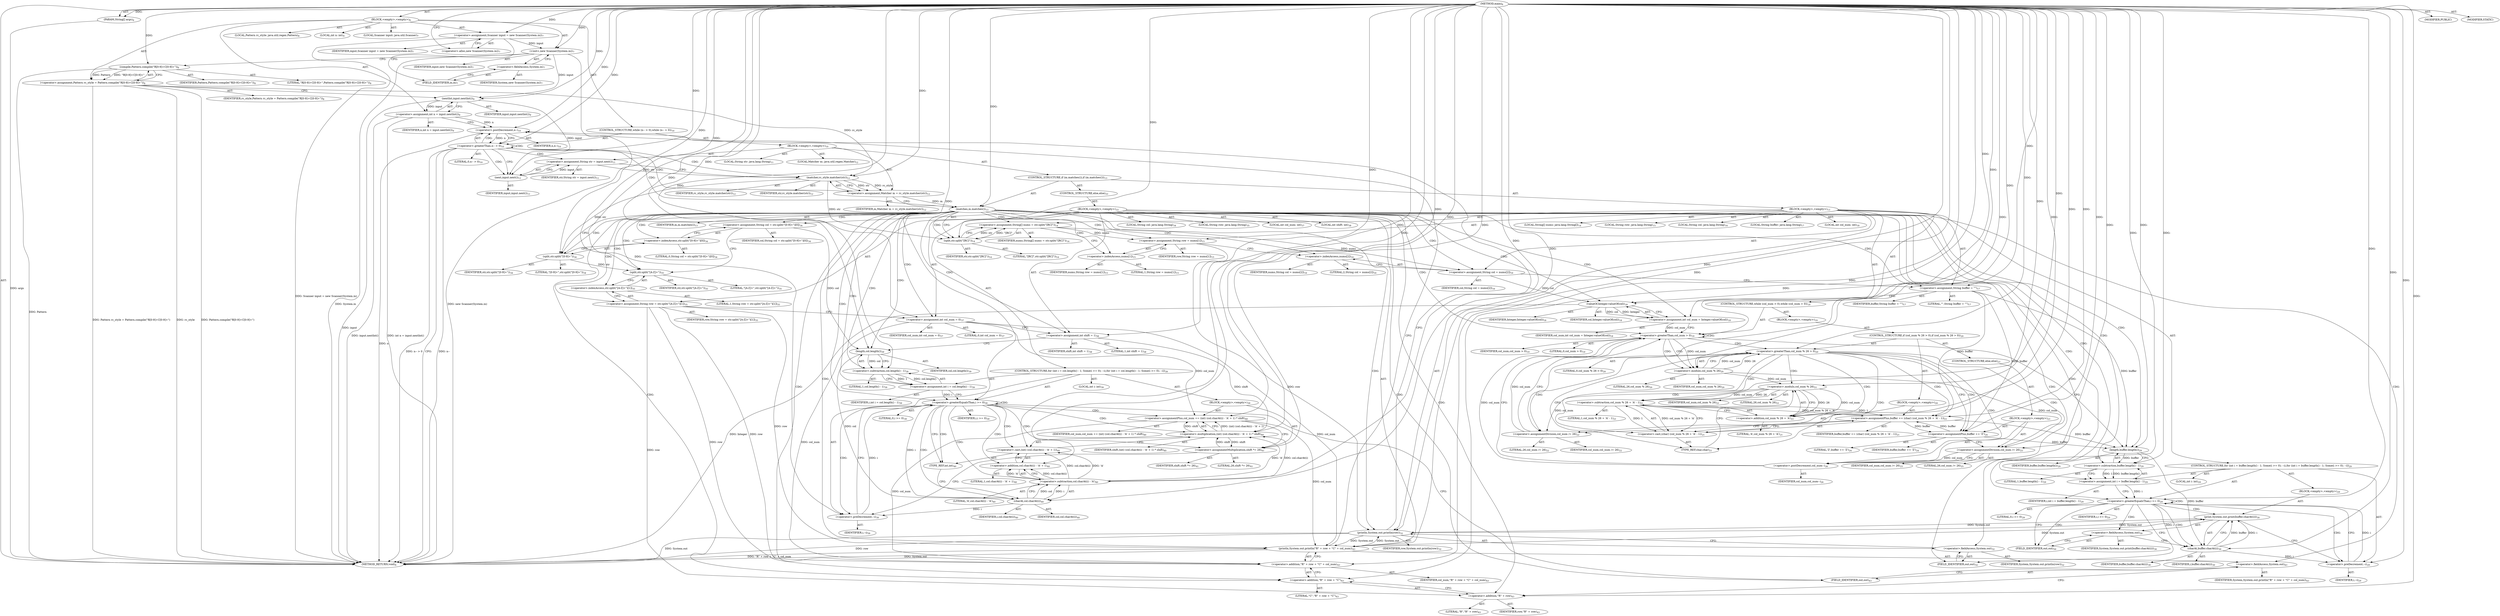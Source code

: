 digraph "main" {  
"19" [label = <(METHOD,main)<SUB>6</SUB>> ]
"20" [label = <(PARAM,String[] args)<SUB>6</SUB>> ]
"21" [label = <(BLOCK,&lt;empty&gt;,&lt;empty&gt;)<SUB>6</SUB>> ]
"4" [label = <(LOCAL,Scanner input: java.util.Scanner)<SUB>7</SUB>> ]
"22" [label = <(&lt;operator&gt;.assignment,Scanner input = new Scanner(System.in))<SUB>7</SUB>> ]
"23" [label = <(IDENTIFIER,input,Scanner input = new Scanner(System.in))<SUB>7</SUB>> ]
"24" [label = <(&lt;operator&gt;.alloc,new Scanner(System.in))<SUB>7</SUB>> ]
"25" [label = <(&lt;init&gt;,new Scanner(System.in))<SUB>7</SUB>> ]
"3" [label = <(IDENTIFIER,input,new Scanner(System.in))<SUB>7</SUB>> ]
"26" [label = <(&lt;operator&gt;.fieldAccess,System.in)<SUB>7</SUB>> ]
"27" [label = <(IDENTIFIER,System,new Scanner(System.in))<SUB>7</SUB>> ]
"28" [label = <(FIELD_IDENTIFIER,in,in)<SUB>7</SUB>> ]
"29" [label = <(LOCAL,Pattern rc_style: java.util.regex.Pattern)<SUB>8</SUB>> ]
"30" [label = <(&lt;operator&gt;.assignment,Pattern rc_style = Pattern.compile(&quot;R[0-9]+C[0-9]+&quot;))<SUB>8</SUB>> ]
"31" [label = <(IDENTIFIER,rc_style,Pattern rc_style = Pattern.compile(&quot;R[0-9]+C[0-9]+&quot;))<SUB>8</SUB>> ]
"32" [label = <(compile,Pattern.compile(&quot;R[0-9]+C[0-9]+&quot;))<SUB>8</SUB>> ]
"33" [label = <(IDENTIFIER,Pattern,Pattern.compile(&quot;R[0-9]+C[0-9]+&quot;))<SUB>8</SUB>> ]
"34" [label = <(LITERAL,&quot;R[0-9]+C[0-9]+&quot;,Pattern.compile(&quot;R[0-9]+C[0-9]+&quot;))<SUB>8</SUB>> ]
"35" [label = <(LOCAL,int n: int)<SUB>9</SUB>> ]
"36" [label = <(&lt;operator&gt;.assignment,int n = input.nextInt())<SUB>9</SUB>> ]
"37" [label = <(IDENTIFIER,n,int n = input.nextInt())<SUB>9</SUB>> ]
"38" [label = <(nextInt,input.nextInt())<SUB>9</SUB>> ]
"39" [label = <(IDENTIFIER,input,input.nextInt())<SUB>9</SUB>> ]
"40" [label = <(CONTROL_STRUCTURE,while (n-- &gt; 0),while (n-- &gt; 0))<SUB>10</SUB>> ]
"41" [label = <(&lt;operator&gt;.greaterThan,n-- &gt; 0)<SUB>10</SUB>> ]
"42" [label = <(&lt;operator&gt;.postDecrement,n--)<SUB>10</SUB>> ]
"43" [label = <(IDENTIFIER,n,n--)<SUB>10</SUB>> ]
"44" [label = <(LITERAL,0,n-- &gt; 0)<SUB>10</SUB>> ]
"45" [label = <(BLOCK,&lt;empty&gt;,&lt;empty&gt;)<SUB>10</SUB>> ]
"46" [label = <(LOCAL,String str: java.lang.String)<SUB>11</SUB>> ]
"47" [label = <(&lt;operator&gt;.assignment,String str = input.next())<SUB>11</SUB>> ]
"48" [label = <(IDENTIFIER,str,String str = input.next())<SUB>11</SUB>> ]
"49" [label = <(next,input.next())<SUB>11</SUB>> ]
"50" [label = <(IDENTIFIER,input,input.next())<SUB>11</SUB>> ]
"51" [label = <(LOCAL,Matcher m: java.util.regex.Matcher)<SUB>12</SUB>> ]
"52" [label = <(&lt;operator&gt;.assignment,Matcher m = rc_style.matcher(str))<SUB>12</SUB>> ]
"53" [label = <(IDENTIFIER,m,Matcher m = rc_style.matcher(str))<SUB>12</SUB>> ]
"54" [label = <(matcher,rc_style.matcher(str))<SUB>12</SUB>> ]
"55" [label = <(IDENTIFIER,rc_style,rc_style.matcher(str))<SUB>12</SUB>> ]
"56" [label = <(IDENTIFIER,str,rc_style.matcher(str))<SUB>12</SUB>> ]
"57" [label = <(CONTROL_STRUCTURE,if (m.matches()),if (m.matches()))<SUB>13</SUB>> ]
"58" [label = <(matches,m.matches())<SUB>13</SUB>> ]
"59" [label = <(IDENTIFIER,m,m.matches())<SUB>13</SUB>> ]
"60" [label = <(BLOCK,&lt;empty&gt;,&lt;empty&gt;)<SUB>13</SUB>> ]
"61" [label = <(LOCAL,String[] nums: java.lang.String[])<SUB>14</SUB>> ]
"62" [label = <(&lt;operator&gt;.assignment,String[] nums = str.split(&quot;[RC]&quot;))<SUB>14</SUB>> ]
"63" [label = <(IDENTIFIER,nums,String[] nums = str.split(&quot;[RC]&quot;))<SUB>14</SUB>> ]
"64" [label = <(split,str.split(&quot;[RC]&quot;))<SUB>14</SUB>> ]
"65" [label = <(IDENTIFIER,str,str.split(&quot;[RC]&quot;))<SUB>14</SUB>> ]
"66" [label = <(LITERAL,&quot;[RC]&quot;,str.split(&quot;[RC]&quot;))<SUB>14</SUB>> ]
"67" [label = <(LOCAL,String row: java.lang.String)<SUB>15</SUB>> ]
"68" [label = <(&lt;operator&gt;.assignment,String row = nums[1])<SUB>15</SUB>> ]
"69" [label = <(IDENTIFIER,row,String row = nums[1])<SUB>15</SUB>> ]
"70" [label = <(&lt;operator&gt;.indexAccess,nums[1])<SUB>15</SUB>> ]
"71" [label = <(IDENTIFIER,nums,String row = nums[1])<SUB>15</SUB>> ]
"72" [label = <(LITERAL,1,String row = nums[1])<SUB>15</SUB>> ]
"73" [label = <(LOCAL,String col: java.lang.String)<SUB>16</SUB>> ]
"74" [label = <(&lt;operator&gt;.assignment,String col = nums[2])<SUB>16</SUB>> ]
"75" [label = <(IDENTIFIER,col,String col = nums[2])<SUB>16</SUB>> ]
"76" [label = <(&lt;operator&gt;.indexAccess,nums[2])<SUB>16</SUB>> ]
"77" [label = <(IDENTIFIER,nums,String col = nums[2])<SUB>16</SUB>> ]
"78" [label = <(LITERAL,2,String col = nums[2])<SUB>16</SUB>> ]
"79" [label = <(LOCAL,String buffer: java.lang.String)<SUB>17</SUB>> ]
"80" [label = <(&lt;operator&gt;.assignment,String buffer = &quot;&quot;)<SUB>17</SUB>> ]
"81" [label = <(IDENTIFIER,buffer,String buffer = &quot;&quot;)<SUB>17</SUB>> ]
"82" [label = <(LITERAL,&quot;&quot;,String buffer = &quot;&quot;)<SUB>17</SUB>> ]
"83" [label = <(LOCAL,int col_num: int)<SUB>18</SUB>> ]
"84" [label = <(&lt;operator&gt;.assignment,int col_num = Integer.valueOf(col))<SUB>18</SUB>> ]
"85" [label = <(IDENTIFIER,col_num,int col_num = Integer.valueOf(col))<SUB>18</SUB>> ]
"86" [label = <(valueOf,Integer.valueOf(col))<SUB>18</SUB>> ]
"87" [label = <(IDENTIFIER,Integer,Integer.valueOf(col))<SUB>18</SUB>> ]
"88" [label = <(IDENTIFIER,col,Integer.valueOf(col))<SUB>18</SUB>> ]
"89" [label = <(CONTROL_STRUCTURE,while (col_num &gt; 0),while (col_num &gt; 0))<SUB>19</SUB>> ]
"90" [label = <(&lt;operator&gt;.greaterThan,col_num &gt; 0)<SUB>19</SUB>> ]
"91" [label = <(IDENTIFIER,col_num,col_num &gt; 0)<SUB>19</SUB>> ]
"92" [label = <(LITERAL,0,col_num &gt; 0)<SUB>19</SUB>> ]
"93" [label = <(BLOCK,&lt;empty&gt;,&lt;empty&gt;)<SUB>19</SUB>> ]
"94" [label = <(CONTROL_STRUCTURE,if (col_num % 26 &gt; 0),if (col_num % 26 &gt; 0))<SUB>20</SUB>> ]
"95" [label = <(&lt;operator&gt;.greaterThan,col_num % 26 &gt; 0)<SUB>20</SUB>> ]
"96" [label = <(&lt;operator&gt;.modulo,col_num % 26)<SUB>20</SUB>> ]
"97" [label = <(IDENTIFIER,col_num,col_num % 26)<SUB>20</SUB>> ]
"98" [label = <(LITERAL,26,col_num % 26)<SUB>20</SUB>> ]
"99" [label = <(LITERAL,0,col_num % 26 &gt; 0)<SUB>20</SUB>> ]
"100" [label = <(BLOCK,&lt;empty&gt;,&lt;empty&gt;)<SUB>20</SUB>> ]
"101" [label = <(&lt;operator&gt;.assignmentPlus,buffer += (char) (col_num % 26 + 'A' - 1))<SUB>21</SUB>> ]
"102" [label = <(IDENTIFIER,buffer,buffer += (char) (col_num % 26 + 'A' - 1))<SUB>21</SUB>> ]
"103" [label = <(&lt;operator&gt;.cast,(char) (col_num % 26 + 'A' - 1))<SUB>21</SUB>> ]
"104" [label = <(TYPE_REF,char,char)<SUB>21</SUB>> ]
"105" [label = <(&lt;operator&gt;.subtraction,col_num % 26 + 'A' - 1)<SUB>21</SUB>> ]
"106" [label = <(&lt;operator&gt;.addition,col_num % 26 + 'A')<SUB>21</SUB>> ]
"107" [label = <(&lt;operator&gt;.modulo,col_num % 26)<SUB>21</SUB>> ]
"108" [label = <(IDENTIFIER,col_num,col_num % 26)<SUB>21</SUB>> ]
"109" [label = <(LITERAL,26,col_num % 26)<SUB>21</SUB>> ]
"110" [label = <(LITERAL,'A',col_num % 26 + 'A')<SUB>21</SUB>> ]
"111" [label = <(LITERAL,1,col_num % 26 + 'A' - 1)<SUB>21</SUB>> ]
"112" [label = <(&lt;operator&gt;.assignmentDivision,col_num /= 26)<SUB>22</SUB>> ]
"113" [label = <(IDENTIFIER,col_num,col_num /= 26)<SUB>22</SUB>> ]
"114" [label = <(LITERAL,26,col_num /= 26)<SUB>22</SUB>> ]
"115" [label = <(CONTROL_STRUCTURE,else,else)<SUB>23</SUB>> ]
"116" [label = <(BLOCK,&lt;empty&gt;,&lt;empty&gt;)<SUB>23</SUB>> ]
"117" [label = <(&lt;operator&gt;.assignmentPlus,buffer += 'Z')<SUB>24</SUB>> ]
"118" [label = <(IDENTIFIER,buffer,buffer += 'Z')<SUB>24</SUB>> ]
"119" [label = <(LITERAL,'Z',buffer += 'Z')<SUB>24</SUB>> ]
"120" [label = <(&lt;operator&gt;.assignmentDivision,col_num /= 26)<SUB>25</SUB>> ]
"121" [label = <(IDENTIFIER,col_num,col_num /= 26)<SUB>25</SUB>> ]
"122" [label = <(LITERAL,26,col_num /= 26)<SUB>25</SUB>> ]
"123" [label = <(&lt;operator&gt;.postDecrement,col_num--)<SUB>26</SUB>> ]
"124" [label = <(IDENTIFIER,col_num,col_num--)<SUB>26</SUB>> ]
"125" [label = <(CONTROL_STRUCTURE,for (int i = buffer.length() - 1; Some(i &gt;= 0); --i),for (int i = buffer.length() - 1; Some(i &gt;= 0); --i))<SUB>29</SUB>> ]
"126" [label = <(LOCAL,int i: int)<SUB>29</SUB>> ]
"127" [label = <(&lt;operator&gt;.assignment,int i = buffer.length() - 1)<SUB>29</SUB>> ]
"128" [label = <(IDENTIFIER,i,int i = buffer.length() - 1)<SUB>29</SUB>> ]
"129" [label = <(&lt;operator&gt;.subtraction,buffer.length() - 1)<SUB>29</SUB>> ]
"130" [label = <(length,buffer.length())<SUB>29</SUB>> ]
"131" [label = <(IDENTIFIER,buffer,buffer.length())<SUB>29</SUB>> ]
"132" [label = <(LITERAL,1,buffer.length() - 1)<SUB>29</SUB>> ]
"133" [label = <(&lt;operator&gt;.greaterEqualsThan,i &gt;= 0)<SUB>29</SUB>> ]
"134" [label = <(IDENTIFIER,i,i &gt;= 0)<SUB>29</SUB>> ]
"135" [label = <(LITERAL,0,i &gt;= 0)<SUB>29</SUB>> ]
"136" [label = <(&lt;operator&gt;.preDecrement,--i)<SUB>29</SUB>> ]
"137" [label = <(IDENTIFIER,i,--i)<SUB>29</SUB>> ]
"138" [label = <(BLOCK,&lt;empty&gt;,&lt;empty&gt;)<SUB>29</SUB>> ]
"139" [label = <(print,System.out.print(buffer.charAt(i)))<SUB>30</SUB>> ]
"140" [label = <(&lt;operator&gt;.fieldAccess,System.out)<SUB>30</SUB>> ]
"141" [label = <(IDENTIFIER,System,System.out.print(buffer.charAt(i)))<SUB>30</SUB>> ]
"142" [label = <(FIELD_IDENTIFIER,out,out)<SUB>30</SUB>> ]
"143" [label = <(charAt,buffer.charAt(i))<SUB>30</SUB>> ]
"144" [label = <(IDENTIFIER,buffer,buffer.charAt(i))<SUB>30</SUB>> ]
"145" [label = <(IDENTIFIER,i,buffer.charAt(i))<SUB>30</SUB>> ]
"146" [label = <(println,System.out.println(row))<SUB>32</SUB>> ]
"147" [label = <(&lt;operator&gt;.fieldAccess,System.out)<SUB>32</SUB>> ]
"148" [label = <(IDENTIFIER,System,System.out.println(row))<SUB>32</SUB>> ]
"149" [label = <(FIELD_IDENTIFIER,out,out)<SUB>32</SUB>> ]
"150" [label = <(IDENTIFIER,row,System.out.println(row))<SUB>32</SUB>> ]
"151" [label = <(CONTROL_STRUCTURE,else,else)<SUB>33</SUB>> ]
"152" [label = <(BLOCK,&lt;empty&gt;,&lt;empty&gt;)<SUB>33</SUB>> ]
"153" [label = <(LOCAL,String col: java.lang.String)<SUB>34</SUB>> ]
"154" [label = <(&lt;operator&gt;.assignment,String col = str.split(&quot;[0-9]+&quot;)[0])<SUB>34</SUB>> ]
"155" [label = <(IDENTIFIER,col,String col = str.split(&quot;[0-9]+&quot;)[0])<SUB>34</SUB>> ]
"156" [label = <(&lt;operator&gt;.indexAccess,str.split(&quot;[0-9]+&quot;)[0])<SUB>34</SUB>> ]
"157" [label = <(split,str.split(&quot;[0-9]+&quot;))<SUB>34</SUB>> ]
"158" [label = <(IDENTIFIER,str,str.split(&quot;[0-9]+&quot;))<SUB>34</SUB>> ]
"159" [label = <(LITERAL,&quot;[0-9]+&quot;,str.split(&quot;[0-9]+&quot;))<SUB>34</SUB>> ]
"160" [label = <(LITERAL,0,String col = str.split(&quot;[0-9]+&quot;)[0])<SUB>34</SUB>> ]
"161" [label = <(LOCAL,String row: java.lang.String)<SUB>35</SUB>> ]
"162" [label = <(&lt;operator&gt;.assignment,String row = str.split(&quot;[A-Z]+&quot;)[1])<SUB>35</SUB>> ]
"163" [label = <(IDENTIFIER,row,String row = str.split(&quot;[A-Z]+&quot;)[1])<SUB>35</SUB>> ]
"164" [label = <(&lt;operator&gt;.indexAccess,str.split(&quot;[A-Z]+&quot;)[1])<SUB>35</SUB>> ]
"165" [label = <(split,str.split(&quot;[A-Z]+&quot;))<SUB>35</SUB>> ]
"166" [label = <(IDENTIFIER,str,str.split(&quot;[A-Z]+&quot;))<SUB>35</SUB>> ]
"167" [label = <(LITERAL,&quot;[A-Z]+&quot;,str.split(&quot;[A-Z]+&quot;))<SUB>35</SUB>> ]
"168" [label = <(LITERAL,1,String row = str.split(&quot;[A-Z]+&quot;)[1])<SUB>35</SUB>> ]
"169" [label = <(LOCAL,int col_num: int)<SUB>37</SUB>> ]
"170" [label = <(&lt;operator&gt;.assignment,int col_num = 0)<SUB>37</SUB>> ]
"171" [label = <(IDENTIFIER,col_num,int col_num = 0)<SUB>37</SUB>> ]
"172" [label = <(LITERAL,0,int col_num = 0)<SUB>37</SUB>> ]
"173" [label = <(LOCAL,int shift: int)<SUB>38</SUB>> ]
"174" [label = <(&lt;operator&gt;.assignment,int shift = 1)<SUB>38</SUB>> ]
"175" [label = <(IDENTIFIER,shift,int shift = 1)<SUB>38</SUB>> ]
"176" [label = <(LITERAL,1,int shift = 1)<SUB>38</SUB>> ]
"177" [label = <(CONTROL_STRUCTURE,for (int i = col.length() - 1; Some(i &gt;= 0); --i),for (int i = col.length() - 1; Some(i &gt;= 0); --i))<SUB>39</SUB>> ]
"178" [label = <(LOCAL,int i: int)<SUB>39</SUB>> ]
"179" [label = <(&lt;operator&gt;.assignment,int i = col.length() - 1)<SUB>39</SUB>> ]
"180" [label = <(IDENTIFIER,i,int i = col.length() - 1)<SUB>39</SUB>> ]
"181" [label = <(&lt;operator&gt;.subtraction,col.length() - 1)<SUB>39</SUB>> ]
"182" [label = <(length,col.length())<SUB>39</SUB>> ]
"183" [label = <(IDENTIFIER,col,col.length())<SUB>39</SUB>> ]
"184" [label = <(LITERAL,1,col.length() - 1)<SUB>39</SUB>> ]
"185" [label = <(&lt;operator&gt;.greaterEqualsThan,i &gt;= 0)<SUB>39</SUB>> ]
"186" [label = <(IDENTIFIER,i,i &gt;= 0)<SUB>39</SUB>> ]
"187" [label = <(LITERAL,0,i &gt;= 0)<SUB>39</SUB>> ]
"188" [label = <(&lt;operator&gt;.preDecrement,--i)<SUB>39</SUB>> ]
"189" [label = <(IDENTIFIER,i,--i)<SUB>39</SUB>> ]
"190" [label = <(BLOCK,&lt;empty&gt;,&lt;empty&gt;)<SUB>39</SUB>> ]
"191" [label = <(&lt;operator&gt;.assignmentPlus,col_num += (int) (col.charAt(i) - 'A' + 1) * shift)<SUB>40</SUB>> ]
"192" [label = <(IDENTIFIER,col_num,col_num += (int) (col.charAt(i) - 'A' + 1) * shift)<SUB>40</SUB>> ]
"193" [label = <(&lt;operator&gt;.multiplication,(int) (col.charAt(i) - 'A' + 1) * shift)<SUB>40</SUB>> ]
"194" [label = <(&lt;operator&gt;.cast,(int) (col.charAt(i) - 'A' + 1))<SUB>40</SUB>> ]
"195" [label = <(TYPE_REF,int,int)<SUB>40</SUB>> ]
"196" [label = <(&lt;operator&gt;.addition,col.charAt(i) - 'A' + 1)<SUB>40</SUB>> ]
"197" [label = <(&lt;operator&gt;.subtraction,col.charAt(i) - 'A')<SUB>40</SUB>> ]
"198" [label = <(charAt,col.charAt(i))<SUB>40</SUB>> ]
"199" [label = <(IDENTIFIER,col,col.charAt(i))<SUB>40</SUB>> ]
"200" [label = <(IDENTIFIER,i,col.charAt(i))<SUB>40</SUB>> ]
"201" [label = <(LITERAL,'A',col.charAt(i) - 'A')<SUB>40</SUB>> ]
"202" [label = <(LITERAL,1,col.charAt(i) - 'A' + 1)<SUB>40</SUB>> ]
"203" [label = <(IDENTIFIER,shift,(int) (col.charAt(i) - 'A' + 1) * shift)<SUB>40</SUB>> ]
"204" [label = <(&lt;operator&gt;.assignmentMultiplication,shift *= 26)<SUB>41</SUB>> ]
"205" [label = <(IDENTIFIER,shift,shift *= 26)<SUB>41</SUB>> ]
"206" [label = <(LITERAL,26,shift *= 26)<SUB>41</SUB>> ]
"207" [label = <(println,System.out.println(&quot;R&quot; + row + &quot;C&quot; + col_num))<SUB>43</SUB>> ]
"208" [label = <(&lt;operator&gt;.fieldAccess,System.out)<SUB>43</SUB>> ]
"209" [label = <(IDENTIFIER,System,System.out.println(&quot;R&quot; + row + &quot;C&quot; + col_num))<SUB>43</SUB>> ]
"210" [label = <(FIELD_IDENTIFIER,out,out)<SUB>43</SUB>> ]
"211" [label = <(&lt;operator&gt;.addition,&quot;R&quot; + row + &quot;C&quot; + col_num)<SUB>43</SUB>> ]
"212" [label = <(&lt;operator&gt;.addition,&quot;R&quot; + row + &quot;C&quot;)<SUB>43</SUB>> ]
"213" [label = <(&lt;operator&gt;.addition,&quot;R&quot; + row)<SUB>43</SUB>> ]
"214" [label = <(LITERAL,&quot;R&quot;,&quot;R&quot; + row)<SUB>43</SUB>> ]
"215" [label = <(IDENTIFIER,row,&quot;R&quot; + row)<SUB>43</SUB>> ]
"216" [label = <(LITERAL,&quot;C&quot;,&quot;R&quot; + row + &quot;C&quot;)<SUB>43</SUB>> ]
"217" [label = <(IDENTIFIER,col_num,&quot;R&quot; + row + &quot;C&quot; + col_num)<SUB>43</SUB>> ]
"218" [label = <(MODIFIER,PUBLIC)> ]
"219" [label = <(MODIFIER,STATIC)> ]
"220" [label = <(METHOD_RETURN,void)<SUB>6</SUB>> ]
  "19" -> "20"  [ label = "AST: "] 
  "19" -> "21"  [ label = "AST: "] 
  "19" -> "218"  [ label = "AST: "] 
  "19" -> "219"  [ label = "AST: "] 
  "19" -> "220"  [ label = "AST: "] 
  "21" -> "4"  [ label = "AST: "] 
  "21" -> "22"  [ label = "AST: "] 
  "21" -> "25"  [ label = "AST: "] 
  "21" -> "29"  [ label = "AST: "] 
  "21" -> "30"  [ label = "AST: "] 
  "21" -> "35"  [ label = "AST: "] 
  "21" -> "36"  [ label = "AST: "] 
  "21" -> "40"  [ label = "AST: "] 
  "22" -> "23"  [ label = "AST: "] 
  "22" -> "24"  [ label = "AST: "] 
  "25" -> "3"  [ label = "AST: "] 
  "25" -> "26"  [ label = "AST: "] 
  "26" -> "27"  [ label = "AST: "] 
  "26" -> "28"  [ label = "AST: "] 
  "30" -> "31"  [ label = "AST: "] 
  "30" -> "32"  [ label = "AST: "] 
  "32" -> "33"  [ label = "AST: "] 
  "32" -> "34"  [ label = "AST: "] 
  "36" -> "37"  [ label = "AST: "] 
  "36" -> "38"  [ label = "AST: "] 
  "38" -> "39"  [ label = "AST: "] 
  "40" -> "41"  [ label = "AST: "] 
  "40" -> "45"  [ label = "AST: "] 
  "41" -> "42"  [ label = "AST: "] 
  "41" -> "44"  [ label = "AST: "] 
  "42" -> "43"  [ label = "AST: "] 
  "45" -> "46"  [ label = "AST: "] 
  "45" -> "47"  [ label = "AST: "] 
  "45" -> "51"  [ label = "AST: "] 
  "45" -> "52"  [ label = "AST: "] 
  "45" -> "57"  [ label = "AST: "] 
  "47" -> "48"  [ label = "AST: "] 
  "47" -> "49"  [ label = "AST: "] 
  "49" -> "50"  [ label = "AST: "] 
  "52" -> "53"  [ label = "AST: "] 
  "52" -> "54"  [ label = "AST: "] 
  "54" -> "55"  [ label = "AST: "] 
  "54" -> "56"  [ label = "AST: "] 
  "57" -> "58"  [ label = "AST: "] 
  "57" -> "60"  [ label = "AST: "] 
  "57" -> "151"  [ label = "AST: "] 
  "58" -> "59"  [ label = "AST: "] 
  "60" -> "61"  [ label = "AST: "] 
  "60" -> "62"  [ label = "AST: "] 
  "60" -> "67"  [ label = "AST: "] 
  "60" -> "68"  [ label = "AST: "] 
  "60" -> "73"  [ label = "AST: "] 
  "60" -> "74"  [ label = "AST: "] 
  "60" -> "79"  [ label = "AST: "] 
  "60" -> "80"  [ label = "AST: "] 
  "60" -> "83"  [ label = "AST: "] 
  "60" -> "84"  [ label = "AST: "] 
  "60" -> "89"  [ label = "AST: "] 
  "60" -> "125"  [ label = "AST: "] 
  "60" -> "146"  [ label = "AST: "] 
  "62" -> "63"  [ label = "AST: "] 
  "62" -> "64"  [ label = "AST: "] 
  "64" -> "65"  [ label = "AST: "] 
  "64" -> "66"  [ label = "AST: "] 
  "68" -> "69"  [ label = "AST: "] 
  "68" -> "70"  [ label = "AST: "] 
  "70" -> "71"  [ label = "AST: "] 
  "70" -> "72"  [ label = "AST: "] 
  "74" -> "75"  [ label = "AST: "] 
  "74" -> "76"  [ label = "AST: "] 
  "76" -> "77"  [ label = "AST: "] 
  "76" -> "78"  [ label = "AST: "] 
  "80" -> "81"  [ label = "AST: "] 
  "80" -> "82"  [ label = "AST: "] 
  "84" -> "85"  [ label = "AST: "] 
  "84" -> "86"  [ label = "AST: "] 
  "86" -> "87"  [ label = "AST: "] 
  "86" -> "88"  [ label = "AST: "] 
  "89" -> "90"  [ label = "AST: "] 
  "89" -> "93"  [ label = "AST: "] 
  "90" -> "91"  [ label = "AST: "] 
  "90" -> "92"  [ label = "AST: "] 
  "93" -> "94"  [ label = "AST: "] 
  "94" -> "95"  [ label = "AST: "] 
  "94" -> "100"  [ label = "AST: "] 
  "94" -> "115"  [ label = "AST: "] 
  "95" -> "96"  [ label = "AST: "] 
  "95" -> "99"  [ label = "AST: "] 
  "96" -> "97"  [ label = "AST: "] 
  "96" -> "98"  [ label = "AST: "] 
  "100" -> "101"  [ label = "AST: "] 
  "100" -> "112"  [ label = "AST: "] 
  "101" -> "102"  [ label = "AST: "] 
  "101" -> "103"  [ label = "AST: "] 
  "103" -> "104"  [ label = "AST: "] 
  "103" -> "105"  [ label = "AST: "] 
  "105" -> "106"  [ label = "AST: "] 
  "105" -> "111"  [ label = "AST: "] 
  "106" -> "107"  [ label = "AST: "] 
  "106" -> "110"  [ label = "AST: "] 
  "107" -> "108"  [ label = "AST: "] 
  "107" -> "109"  [ label = "AST: "] 
  "112" -> "113"  [ label = "AST: "] 
  "112" -> "114"  [ label = "AST: "] 
  "115" -> "116"  [ label = "AST: "] 
  "116" -> "117"  [ label = "AST: "] 
  "116" -> "120"  [ label = "AST: "] 
  "116" -> "123"  [ label = "AST: "] 
  "117" -> "118"  [ label = "AST: "] 
  "117" -> "119"  [ label = "AST: "] 
  "120" -> "121"  [ label = "AST: "] 
  "120" -> "122"  [ label = "AST: "] 
  "123" -> "124"  [ label = "AST: "] 
  "125" -> "126"  [ label = "AST: "] 
  "125" -> "127"  [ label = "AST: "] 
  "125" -> "133"  [ label = "AST: "] 
  "125" -> "136"  [ label = "AST: "] 
  "125" -> "138"  [ label = "AST: "] 
  "127" -> "128"  [ label = "AST: "] 
  "127" -> "129"  [ label = "AST: "] 
  "129" -> "130"  [ label = "AST: "] 
  "129" -> "132"  [ label = "AST: "] 
  "130" -> "131"  [ label = "AST: "] 
  "133" -> "134"  [ label = "AST: "] 
  "133" -> "135"  [ label = "AST: "] 
  "136" -> "137"  [ label = "AST: "] 
  "138" -> "139"  [ label = "AST: "] 
  "139" -> "140"  [ label = "AST: "] 
  "139" -> "143"  [ label = "AST: "] 
  "140" -> "141"  [ label = "AST: "] 
  "140" -> "142"  [ label = "AST: "] 
  "143" -> "144"  [ label = "AST: "] 
  "143" -> "145"  [ label = "AST: "] 
  "146" -> "147"  [ label = "AST: "] 
  "146" -> "150"  [ label = "AST: "] 
  "147" -> "148"  [ label = "AST: "] 
  "147" -> "149"  [ label = "AST: "] 
  "151" -> "152"  [ label = "AST: "] 
  "152" -> "153"  [ label = "AST: "] 
  "152" -> "154"  [ label = "AST: "] 
  "152" -> "161"  [ label = "AST: "] 
  "152" -> "162"  [ label = "AST: "] 
  "152" -> "169"  [ label = "AST: "] 
  "152" -> "170"  [ label = "AST: "] 
  "152" -> "173"  [ label = "AST: "] 
  "152" -> "174"  [ label = "AST: "] 
  "152" -> "177"  [ label = "AST: "] 
  "152" -> "207"  [ label = "AST: "] 
  "154" -> "155"  [ label = "AST: "] 
  "154" -> "156"  [ label = "AST: "] 
  "156" -> "157"  [ label = "AST: "] 
  "156" -> "160"  [ label = "AST: "] 
  "157" -> "158"  [ label = "AST: "] 
  "157" -> "159"  [ label = "AST: "] 
  "162" -> "163"  [ label = "AST: "] 
  "162" -> "164"  [ label = "AST: "] 
  "164" -> "165"  [ label = "AST: "] 
  "164" -> "168"  [ label = "AST: "] 
  "165" -> "166"  [ label = "AST: "] 
  "165" -> "167"  [ label = "AST: "] 
  "170" -> "171"  [ label = "AST: "] 
  "170" -> "172"  [ label = "AST: "] 
  "174" -> "175"  [ label = "AST: "] 
  "174" -> "176"  [ label = "AST: "] 
  "177" -> "178"  [ label = "AST: "] 
  "177" -> "179"  [ label = "AST: "] 
  "177" -> "185"  [ label = "AST: "] 
  "177" -> "188"  [ label = "AST: "] 
  "177" -> "190"  [ label = "AST: "] 
  "179" -> "180"  [ label = "AST: "] 
  "179" -> "181"  [ label = "AST: "] 
  "181" -> "182"  [ label = "AST: "] 
  "181" -> "184"  [ label = "AST: "] 
  "182" -> "183"  [ label = "AST: "] 
  "185" -> "186"  [ label = "AST: "] 
  "185" -> "187"  [ label = "AST: "] 
  "188" -> "189"  [ label = "AST: "] 
  "190" -> "191"  [ label = "AST: "] 
  "190" -> "204"  [ label = "AST: "] 
  "191" -> "192"  [ label = "AST: "] 
  "191" -> "193"  [ label = "AST: "] 
  "193" -> "194"  [ label = "AST: "] 
  "193" -> "203"  [ label = "AST: "] 
  "194" -> "195"  [ label = "AST: "] 
  "194" -> "196"  [ label = "AST: "] 
  "196" -> "197"  [ label = "AST: "] 
  "196" -> "202"  [ label = "AST: "] 
  "197" -> "198"  [ label = "AST: "] 
  "197" -> "201"  [ label = "AST: "] 
  "198" -> "199"  [ label = "AST: "] 
  "198" -> "200"  [ label = "AST: "] 
  "204" -> "205"  [ label = "AST: "] 
  "204" -> "206"  [ label = "AST: "] 
  "207" -> "208"  [ label = "AST: "] 
  "207" -> "211"  [ label = "AST: "] 
  "208" -> "209"  [ label = "AST: "] 
  "208" -> "210"  [ label = "AST: "] 
  "211" -> "212"  [ label = "AST: "] 
  "211" -> "217"  [ label = "AST: "] 
  "212" -> "213"  [ label = "AST: "] 
  "212" -> "216"  [ label = "AST: "] 
  "213" -> "214"  [ label = "AST: "] 
  "213" -> "215"  [ label = "AST: "] 
  "22" -> "28"  [ label = "CFG: "] 
  "25" -> "32"  [ label = "CFG: "] 
  "30" -> "38"  [ label = "CFG: "] 
  "36" -> "42"  [ label = "CFG: "] 
  "24" -> "22"  [ label = "CFG: "] 
  "26" -> "25"  [ label = "CFG: "] 
  "32" -> "30"  [ label = "CFG: "] 
  "38" -> "36"  [ label = "CFG: "] 
  "41" -> "220"  [ label = "CFG: "] 
  "41" -> "49"  [ label = "CFG: "] 
  "28" -> "26"  [ label = "CFG: "] 
  "42" -> "41"  [ label = "CFG: "] 
  "47" -> "54"  [ label = "CFG: "] 
  "52" -> "58"  [ label = "CFG: "] 
  "49" -> "47"  [ label = "CFG: "] 
  "54" -> "52"  [ label = "CFG: "] 
  "58" -> "64"  [ label = "CFG: "] 
  "58" -> "157"  [ label = "CFG: "] 
  "62" -> "70"  [ label = "CFG: "] 
  "68" -> "76"  [ label = "CFG: "] 
  "74" -> "80"  [ label = "CFG: "] 
  "80" -> "86"  [ label = "CFG: "] 
  "84" -> "90"  [ label = "CFG: "] 
  "146" -> "42"  [ label = "CFG: "] 
  "64" -> "62"  [ label = "CFG: "] 
  "70" -> "68"  [ label = "CFG: "] 
  "76" -> "74"  [ label = "CFG: "] 
  "86" -> "84"  [ label = "CFG: "] 
  "90" -> "96"  [ label = "CFG: "] 
  "90" -> "130"  [ label = "CFG: "] 
  "127" -> "133"  [ label = "CFG: "] 
  "133" -> "142"  [ label = "CFG: "] 
  "133" -> "149"  [ label = "CFG: "] 
  "136" -> "133"  [ label = "CFG: "] 
  "147" -> "146"  [ label = "CFG: "] 
  "154" -> "165"  [ label = "CFG: "] 
  "162" -> "170"  [ label = "CFG: "] 
  "170" -> "174"  [ label = "CFG: "] 
  "174" -> "182"  [ label = "CFG: "] 
  "207" -> "42"  [ label = "CFG: "] 
  "129" -> "127"  [ label = "CFG: "] 
  "139" -> "136"  [ label = "CFG: "] 
  "149" -> "147"  [ label = "CFG: "] 
  "156" -> "154"  [ label = "CFG: "] 
  "164" -> "162"  [ label = "CFG: "] 
  "179" -> "185"  [ label = "CFG: "] 
  "185" -> "195"  [ label = "CFG: "] 
  "185" -> "210"  [ label = "CFG: "] 
  "188" -> "185"  [ label = "CFG: "] 
  "208" -> "213"  [ label = "CFG: "] 
  "211" -> "207"  [ label = "CFG: "] 
  "95" -> "104"  [ label = "CFG: "] 
  "95" -> "117"  [ label = "CFG: "] 
  "130" -> "129"  [ label = "CFG: "] 
  "140" -> "143"  [ label = "CFG: "] 
  "143" -> "139"  [ label = "CFG: "] 
  "157" -> "156"  [ label = "CFG: "] 
  "165" -> "164"  [ label = "CFG: "] 
  "181" -> "179"  [ label = "CFG: "] 
  "191" -> "204"  [ label = "CFG: "] 
  "204" -> "188"  [ label = "CFG: "] 
  "210" -> "208"  [ label = "CFG: "] 
  "212" -> "211"  [ label = "CFG: "] 
  "96" -> "95"  [ label = "CFG: "] 
  "101" -> "112"  [ label = "CFG: "] 
  "112" -> "90"  [ label = "CFG: "] 
  "142" -> "140"  [ label = "CFG: "] 
  "182" -> "181"  [ label = "CFG: "] 
  "193" -> "191"  [ label = "CFG: "] 
  "213" -> "212"  [ label = "CFG: "] 
  "103" -> "101"  [ label = "CFG: "] 
  "117" -> "120"  [ label = "CFG: "] 
  "120" -> "123"  [ label = "CFG: "] 
  "123" -> "90"  [ label = "CFG: "] 
  "194" -> "193"  [ label = "CFG: "] 
  "104" -> "107"  [ label = "CFG: "] 
  "105" -> "103"  [ label = "CFG: "] 
  "195" -> "198"  [ label = "CFG: "] 
  "196" -> "194"  [ label = "CFG: "] 
  "106" -> "105"  [ label = "CFG: "] 
  "197" -> "196"  [ label = "CFG: "] 
  "107" -> "106"  [ label = "CFG: "] 
  "198" -> "197"  [ label = "CFG: "] 
  "19" -> "24"  [ label = "CFG: "] 
  "20" -> "220"  [ label = "DDG: args"] 
  "22" -> "220"  [ label = "DDG: Scanner input = new Scanner(System.in)"] 
  "25" -> "220"  [ label = "DDG: System.in"] 
  "25" -> "220"  [ label = "DDG: new Scanner(System.in)"] 
  "30" -> "220"  [ label = "DDG: rc_style"] 
  "30" -> "220"  [ label = "DDG: Pattern.compile(&quot;R[0-9]+C[0-9]+&quot;)"] 
  "30" -> "220"  [ label = "DDG: Pattern rc_style = Pattern.compile(&quot;R[0-9]+C[0-9]+&quot;)"] 
  "38" -> "220"  [ label = "DDG: input"] 
  "36" -> "220"  [ label = "DDG: input.nextInt()"] 
  "36" -> "220"  [ label = "DDG: int n = input.nextInt()"] 
  "42" -> "220"  [ label = "DDG: n"] 
  "41" -> "220"  [ label = "DDG: n--"] 
  "41" -> "220"  [ label = "DDG: n-- &gt; 0"] 
  "207" -> "220"  [ label = "DDG: System.out"] 
  "207" -> "220"  [ label = "DDG: &quot;R&quot; + row + &quot;C&quot; + col_num"] 
  "146" -> "220"  [ label = "DDG: System.out"] 
  "146" -> "220"  [ label = "DDG: row"] 
  "86" -> "220"  [ label = "DDG: Integer"] 
  "32" -> "220"  [ label = "DDG: Pattern"] 
  "19" -> "20"  [ label = "DDG: "] 
  "19" -> "22"  [ label = "DDG: "] 
  "32" -> "30"  [ label = "DDG: Pattern"] 
  "32" -> "30"  [ label = "DDG: &quot;R[0-9]+C[0-9]+&quot;"] 
  "38" -> "36"  [ label = "DDG: input"] 
  "22" -> "25"  [ label = "DDG: input"] 
  "19" -> "25"  [ label = "DDG: "] 
  "19" -> "32"  [ label = "DDG: "] 
  "25" -> "38"  [ label = "DDG: input"] 
  "19" -> "38"  [ label = "DDG: "] 
  "42" -> "41"  [ label = "DDG: n"] 
  "19" -> "41"  [ label = "DDG: "] 
  "49" -> "47"  [ label = "DDG: input"] 
  "54" -> "52"  [ label = "DDG: rc_style"] 
  "54" -> "52"  [ label = "DDG: str"] 
  "36" -> "42"  [ label = "DDG: n"] 
  "19" -> "42"  [ label = "DDG: "] 
  "38" -> "49"  [ label = "DDG: input"] 
  "19" -> "49"  [ label = "DDG: "] 
  "30" -> "54"  [ label = "DDG: rc_style"] 
  "19" -> "54"  [ label = "DDG: "] 
  "47" -> "54"  [ label = "DDG: str"] 
  "52" -> "58"  [ label = "DDG: m"] 
  "19" -> "58"  [ label = "DDG: "] 
  "64" -> "62"  [ label = "DDG: str"] 
  "64" -> "62"  [ label = "DDG: &quot;[RC]&quot;"] 
  "62" -> "68"  [ label = "DDG: nums"] 
  "62" -> "74"  [ label = "DDG: nums"] 
  "19" -> "80"  [ label = "DDG: "] 
  "86" -> "84"  [ label = "DDG: Integer"] 
  "86" -> "84"  [ label = "DDG: col"] 
  "129" -> "127"  [ label = "DDG: buffer.length()"] 
  "129" -> "127"  [ label = "DDG: 1"] 
  "207" -> "146"  [ label = "DDG: System.out"] 
  "139" -> "146"  [ label = "DDG: System.out"] 
  "68" -> "146"  [ label = "DDG: row"] 
  "19" -> "146"  [ label = "DDG: "] 
  "19" -> "170"  [ label = "DDG: "] 
  "19" -> "174"  [ label = "DDG: "] 
  "54" -> "64"  [ label = "DDG: str"] 
  "19" -> "64"  [ label = "DDG: "] 
  "19" -> "86"  [ label = "DDG: "] 
  "74" -> "86"  [ label = "DDG: col"] 
  "84" -> "90"  [ label = "DDG: col_num"] 
  "123" -> "90"  [ label = "DDG: col_num"] 
  "112" -> "90"  [ label = "DDG: col_num"] 
  "19" -> "90"  [ label = "DDG: "] 
  "127" -> "133"  [ label = "DDG: i"] 
  "136" -> "133"  [ label = "DDG: i"] 
  "19" -> "133"  [ label = "DDG: "] 
  "143" -> "136"  [ label = "DDG: i"] 
  "19" -> "136"  [ label = "DDG: "] 
  "181" -> "179"  [ label = "DDG: col.length()"] 
  "181" -> "179"  [ label = "DDG: 1"] 
  "146" -> "207"  [ label = "DDG: System.out"] 
  "19" -> "207"  [ label = "DDG: "] 
  "162" -> "207"  [ label = "DDG: row"] 
  "170" -> "207"  [ label = "DDG: col_num"] 
  "191" -> "207"  [ label = "DDG: col_num"] 
  "130" -> "129"  [ label = "DDG: buffer"] 
  "19" -> "129"  [ label = "DDG: "] 
  "207" -> "139"  [ label = "DDG: System.out"] 
  "146" -> "139"  [ label = "DDG: System.out"] 
  "143" -> "139"  [ label = "DDG: buffer"] 
  "143" -> "139"  [ label = "DDG: i"] 
  "179" -> "185"  [ label = "DDG: i"] 
  "188" -> "185"  [ label = "DDG: i"] 
  "19" -> "185"  [ label = "DDG: "] 
  "198" -> "188"  [ label = "DDG: i"] 
  "19" -> "188"  [ label = "DDG: "] 
  "193" -> "191"  [ label = "DDG: (int) (col.charAt(i) - 'A' + 1)"] 
  "193" -> "191"  [ label = "DDG: shift"] 
  "19" -> "204"  [ label = "DDG: "] 
  "19" -> "211"  [ label = "DDG: "] 
  "162" -> "211"  [ label = "DDG: row"] 
  "170" -> "211"  [ label = "DDG: col_num"] 
  "191" -> "211"  [ label = "DDG: col_num"] 
  "96" -> "95"  [ label = "DDG: col_num"] 
  "96" -> "95"  [ label = "DDG: 26"] 
  "19" -> "95"  [ label = "DDG: "] 
  "19" -> "101"  [ label = "DDG: "] 
  "105" -> "101"  [ label = "DDG: col_num % 26 + 'A'"] 
  "105" -> "101"  [ label = "DDG: 1"] 
  "19" -> "112"  [ label = "DDG: "] 
  "80" -> "130"  [ label = "DDG: buffer"] 
  "117" -> "130"  [ label = "DDG: buffer"] 
  "101" -> "130"  [ label = "DDG: buffer"] 
  "19" -> "130"  [ label = "DDG: "] 
  "130" -> "143"  [ label = "DDG: buffer"] 
  "19" -> "143"  [ label = "DDG: "] 
  "133" -> "143"  [ label = "DDG: i"] 
  "54" -> "157"  [ label = "DDG: str"] 
  "19" -> "157"  [ label = "DDG: "] 
  "157" -> "165"  [ label = "DDG: str"] 
  "19" -> "165"  [ label = "DDG: "] 
  "182" -> "181"  [ label = "DDG: col"] 
  "19" -> "181"  [ label = "DDG: "] 
  "170" -> "191"  [ label = "DDG: col_num"] 
  "19" -> "191"  [ label = "DDG: "] 
  "193" -> "204"  [ label = "DDG: shift"] 
  "19" -> "212"  [ label = "DDG: "] 
  "162" -> "212"  [ label = "DDG: row"] 
  "90" -> "96"  [ label = "DDG: col_num"] 
  "19" -> "96"  [ label = "DDG: "] 
  "80" -> "101"  [ label = "DDG: buffer"] 
  "117" -> "101"  [ label = "DDG: buffer"] 
  "107" -> "112"  [ label = "DDG: col_num"] 
  "19" -> "117"  [ label = "DDG: "] 
  "19" -> "120"  [ label = "DDG: "] 
  "154" -> "182"  [ label = "DDG: col"] 
  "19" -> "182"  [ label = "DDG: "] 
  "19" -> "193"  [ label = "DDG: "] 
  "197" -> "193"  [ label = "DDG: col.charAt(i)"] 
  "197" -> "193"  [ label = "DDG: 'A'"] 
  "174" -> "193"  [ label = "DDG: shift"] 
  "204" -> "193"  [ label = "DDG: shift"] 
  "19" -> "213"  [ label = "DDG: "] 
  "162" -> "213"  [ label = "DDG: row"] 
  "19" -> "103"  [ label = "DDG: "] 
  "105" -> "103"  [ label = "DDG: col_num % 26 + 'A'"] 
  "105" -> "103"  [ label = "DDG: 1"] 
  "80" -> "117"  [ label = "DDG: buffer"] 
  "101" -> "117"  [ label = "DDG: buffer"] 
  "96" -> "120"  [ label = "DDG: col_num"] 
  "120" -> "123"  [ label = "DDG: col_num"] 
  "19" -> "123"  [ label = "DDG: "] 
  "19" -> "194"  [ label = "DDG: "] 
  "197" -> "194"  [ label = "DDG: col.charAt(i)"] 
  "197" -> "194"  [ label = "DDG: 'A'"] 
  "107" -> "105"  [ label = "DDG: col_num"] 
  "107" -> "105"  [ label = "DDG: 26"] 
  "19" -> "105"  [ label = "DDG: "] 
  "197" -> "196"  [ label = "DDG: col.charAt(i)"] 
  "197" -> "196"  [ label = "DDG: 'A'"] 
  "19" -> "196"  [ label = "DDG: "] 
  "107" -> "106"  [ label = "DDG: col_num"] 
  "107" -> "106"  [ label = "DDG: 26"] 
  "19" -> "106"  [ label = "DDG: "] 
  "198" -> "197"  [ label = "DDG: col"] 
  "198" -> "197"  [ label = "DDG: i"] 
  "19" -> "197"  [ label = "DDG: "] 
  "96" -> "107"  [ label = "DDG: col_num"] 
  "19" -> "107"  [ label = "DDG: "] 
  "182" -> "198"  [ label = "DDG: col"] 
  "19" -> "198"  [ label = "DDG: "] 
  "185" -> "198"  [ label = "DDG: i"] 
  "41" -> "42"  [ label = "CDG: "] 
  "41" -> "52"  [ label = "CDG: "] 
  "41" -> "54"  [ label = "CDG: "] 
  "41" -> "58"  [ label = "CDG: "] 
  "41" -> "47"  [ label = "CDG: "] 
  "41" -> "49"  [ label = "CDG: "] 
  "41" -> "41"  [ label = "CDG: "] 
  "58" -> "68"  [ label = "CDG: "] 
  "58" -> "64"  [ label = "CDG: "] 
  "58" -> "154"  [ label = "CDG: "] 
  "58" -> "146"  [ label = "CDG: "] 
  "58" -> "84"  [ label = "CDG: "] 
  "58" -> "179"  [ label = "CDG: "] 
  "58" -> "149"  [ label = "CDG: "] 
  "58" -> "185"  [ label = "CDG: "] 
  "58" -> "74"  [ label = "CDG: "] 
  "58" -> "213"  [ label = "CDG: "] 
  "58" -> "162"  [ label = "CDG: "] 
  "58" -> "170"  [ label = "CDG: "] 
  "58" -> "76"  [ label = "CDG: "] 
  "58" -> "129"  [ label = "CDG: "] 
  "58" -> "181"  [ label = "CDG: "] 
  "58" -> "208"  [ label = "CDG: "] 
  "58" -> "90"  [ label = "CDG: "] 
  "58" -> "207"  [ label = "CDG: "] 
  "58" -> "212"  [ label = "CDG: "] 
  "58" -> "80"  [ label = "CDG: "] 
  "58" -> "130"  [ label = "CDG: "] 
  "58" -> "174"  [ label = "CDG: "] 
  "58" -> "182"  [ label = "CDG: "] 
  "58" -> "70"  [ label = "CDG: "] 
  "58" -> "164"  [ label = "CDG: "] 
  "58" -> "127"  [ label = "CDG: "] 
  "58" -> "86"  [ label = "CDG: "] 
  "58" -> "210"  [ label = "CDG: "] 
  "58" -> "157"  [ label = "CDG: "] 
  "58" -> "165"  [ label = "CDG: "] 
  "58" -> "147"  [ label = "CDG: "] 
  "58" -> "211"  [ label = "CDG: "] 
  "58" -> "156"  [ label = "CDG: "] 
  "58" -> "62"  [ label = "CDG: "] 
  "58" -> "133"  [ label = "CDG: "] 
  "90" -> "96"  [ label = "CDG: "] 
  "90" -> "95"  [ label = "CDG: "] 
  "90" -> "90"  [ label = "CDG: "] 
  "133" -> "136"  [ label = "CDG: "] 
  "133" -> "139"  [ label = "CDG: "] 
  "133" -> "142"  [ label = "CDG: "] 
  "133" -> "140"  [ label = "CDG: "] 
  "133" -> "143"  [ label = "CDG: "] 
  "133" -> "133"  [ label = "CDG: "] 
  "185" -> "188"  [ label = "CDG: "] 
  "185" -> "196"  [ label = "CDG: "] 
  "185" -> "185"  [ label = "CDG: "] 
  "185" -> "197"  [ label = "CDG: "] 
  "185" -> "198"  [ label = "CDG: "] 
  "185" -> "204"  [ label = "CDG: "] 
  "185" -> "191"  [ label = "CDG: "] 
  "185" -> "195"  [ label = "CDG: "] 
  "185" -> "194"  [ label = "CDG: "] 
  "185" -> "193"  [ label = "CDG: "] 
  "95" -> "107"  [ label = "CDG: "] 
  "95" -> "120"  [ label = "CDG: "] 
  "95" -> "103"  [ label = "CDG: "] 
  "95" -> "104"  [ label = "CDG: "] 
  "95" -> "112"  [ label = "CDG: "] 
  "95" -> "101"  [ label = "CDG: "] 
  "95" -> "123"  [ label = "CDG: "] 
  "95" -> "106"  [ label = "CDG: "] 
  "95" -> "105"  [ label = "CDG: "] 
  "95" -> "117"  [ label = "CDG: "] 
}

